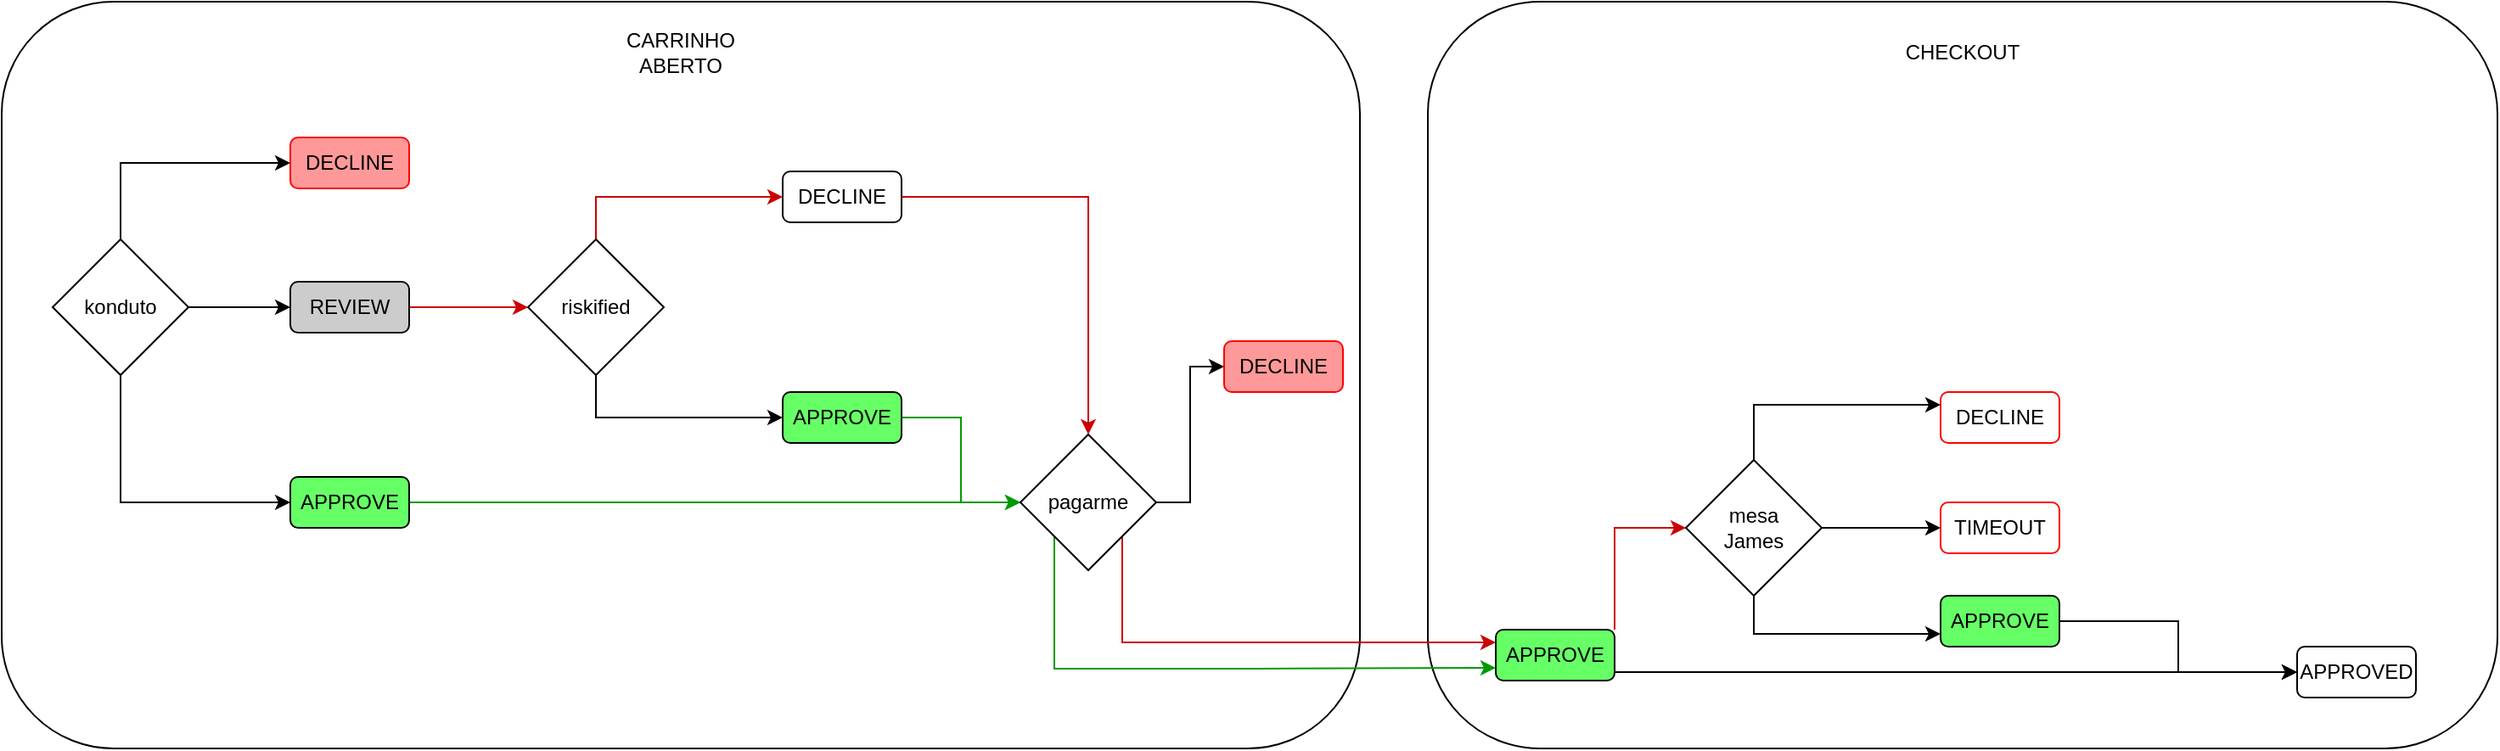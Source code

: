 <mxfile version="14.8.4" type="github"><diagram id="RHf7AQLEDN839SRWSSUK" name="Page-1"><mxGraphModel dx="1588" dy="781" grid="1" gridSize="10" guides="1" tooltips="1" connect="1" arrows="1" fold="1" page="1" pageScale="1" pageWidth="827" pageHeight="1169" math="0" shadow="0"><root><mxCell id="0"/><mxCell id="1" parent="0"/><mxCell id="Wca1VxFq5NQZot9cuAZL-32" value="" style="rounded=1;whiteSpace=wrap;html=1;strokeColor=#000000;fillColor=#FFFFFF;" vertex="1" parent="1"><mxGeometry x="920" width="630" height="440" as="geometry"/></mxCell><mxCell id="Wca1VxFq5NQZot9cuAZL-30" value="" style="rounded=1;whiteSpace=wrap;html=1;strokeColor=#000000;fillColor=#FFFFFF;" vertex="1" parent="1"><mxGeometry x="80" width="800" height="440" as="geometry"/></mxCell><mxCell id="VcSGtpzD0Bg-Czn7JKXi-5" style="edgeStyle=orthogonalEdgeStyle;rounded=0;orthogonalLoop=1;jettySize=auto;html=1;exitX=0.5;exitY=0;exitDx=0;exitDy=0;entryX=0;entryY=0.5;entryDx=0;entryDy=0;" parent="1" source="VcSGtpzD0Bg-Czn7JKXi-1" target="VcSGtpzD0Bg-Czn7JKXi-2" edge="1"><mxGeometry relative="1" as="geometry"/></mxCell><mxCell id="VcSGtpzD0Bg-Czn7JKXi-6" style="edgeStyle=orthogonalEdgeStyle;rounded=0;orthogonalLoop=1;jettySize=auto;html=1;exitX=1;exitY=0.5;exitDx=0;exitDy=0;" parent="1" source="VcSGtpzD0Bg-Czn7JKXi-1" target="VcSGtpzD0Bg-Czn7JKXi-4" edge="1"><mxGeometry relative="1" as="geometry"/></mxCell><mxCell id="VcSGtpzD0Bg-Czn7JKXi-7" style="edgeStyle=orthogonalEdgeStyle;rounded=0;orthogonalLoop=1;jettySize=auto;html=1;exitX=0.5;exitY=1;exitDx=0;exitDy=0;entryX=0;entryY=0.5;entryDx=0;entryDy=0;" parent="1" source="VcSGtpzD0Bg-Czn7JKXi-1" target="VcSGtpzD0Bg-Czn7JKXi-3" edge="1"><mxGeometry relative="1" as="geometry"/></mxCell><mxCell id="VcSGtpzD0Bg-Czn7JKXi-1" value="konduto" style="rhombus;whiteSpace=wrap;html=1;" parent="1" vertex="1"><mxGeometry x="110" y="140" width="80" height="80" as="geometry"/></mxCell><mxCell id="VcSGtpzD0Bg-Czn7JKXi-2" value="DECLINE" style="rounded=1;whiteSpace=wrap;html=1;strokeColor=#FF0000;fillColor=#FF9999;" parent="1" vertex="1"><mxGeometry x="250" y="80" width="70" height="30" as="geometry"/></mxCell><mxCell id="Wca1VxFq5NQZot9cuAZL-2" style="edgeStyle=orthogonalEdgeStyle;rounded=0;orthogonalLoop=1;jettySize=auto;html=1;exitX=1;exitY=0.5;exitDx=0;exitDy=0;strokeColor=#009900;" edge="1" parent="1" source="VcSGtpzD0Bg-Czn7JKXi-3"><mxGeometry relative="1" as="geometry"><mxPoint x="680" y="295" as="targetPoint"/></mxGeometry></mxCell><mxCell id="VcSGtpzD0Bg-Czn7JKXi-3" value="APPROVE" style="rounded=1;whiteSpace=wrap;html=1;fillColor=#66FF66;" parent="1" vertex="1"><mxGeometry x="250" y="280" width="70" height="30" as="geometry"/></mxCell><mxCell id="VcSGtpzD0Bg-Czn7JKXi-9" style="edgeStyle=orthogonalEdgeStyle;rounded=0;orthogonalLoop=1;jettySize=auto;html=1;exitX=1;exitY=0.5;exitDx=0;exitDy=0;entryX=0;entryY=0.5;entryDx=0;entryDy=0;strokeColor=#CC0000;" parent="1" source="VcSGtpzD0Bg-Czn7JKXi-4" target="VcSGtpzD0Bg-Czn7JKXi-8" edge="1"><mxGeometry relative="1" as="geometry"/></mxCell><mxCell id="VcSGtpzD0Bg-Czn7JKXi-4" value="REVIEW" style="rounded=1;whiteSpace=wrap;html=1;fillColor=#CCCCCC;" parent="1" vertex="1"><mxGeometry x="250" y="165" width="70" height="30" as="geometry"/></mxCell><mxCell id="VcSGtpzD0Bg-Czn7JKXi-12" style="edgeStyle=orthogonalEdgeStyle;rounded=0;orthogonalLoop=1;jettySize=auto;html=1;exitX=0.5;exitY=1;exitDx=0;exitDy=0;entryX=0;entryY=0.5;entryDx=0;entryDy=0;" parent="1" source="VcSGtpzD0Bg-Czn7JKXi-8" target="VcSGtpzD0Bg-Czn7JKXi-10" edge="1"><mxGeometry relative="1" as="geometry"/></mxCell><mxCell id="VcSGtpzD0Bg-Czn7JKXi-14" style="edgeStyle=orthogonalEdgeStyle;rounded=0;orthogonalLoop=1;jettySize=auto;html=1;exitX=0.5;exitY=0;exitDx=0;exitDy=0;entryX=0;entryY=0.5;entryDx=0;entryDy=0;strokeColor=#CC0000;" parent="1" source="VcSGtpzD0Bg-Czn7JKXi-8" target="VcSGtpzD0Bg-Czn7JKXi-11" edge="1"><mxGeometry relative="1" as="geometry"/></mxCell><mxCell id="VcSGtpzD0Bg-Czn7JKXi-8" value="riskified" style="rhombus;whiteSpace=wrap;html=1;" parent="1" vertex="1"><mxGeometry x="390" y="140" width="80" height="80" as="geometry"/></mxCell><mxCell id="VcSGtpzD0Bg-Czn7JKXi-16" style="edgeStyle=orthogonalEdgeStyle;rounded=0;orthogonalLoop=1;jettySize=auto;html=1;entryX=0;entryY=0.5;entryDx=0;entryDy=0;strokeColor=#009900;" parent="1" source="VcSGtpzD0Bg-Czn7JKXi-10" target="VcSGtpzD0Bg-Czn7JKXi-15" edge="1"><mxGeometry relative="1" as="geometry"/></mxCell><mxCell id="VcSGtpzD0Bg-Czn7JKXi-10" value="APPROVE" style="rounded=1;whiteSpace=wrap;html=1;fillColor=#66FF66;" parent="1" vertex="1"><mxGeometry x="540" y="230" width="70" height="30" as="geometry"/></mxCell><mxCell id="Wca1VxFq5NQZot9cuAZL-5" style="edgeStyle=orthogonalEdgeStyle;rounded=0;orthogonalLoop=1;jettySize=auto;html=1;exitX=1;exitY=0.5;exitDx=0;exitDy=0;entryX=0.5;entryY=0;entryDx=0;entryDy=0;strokeColor=#CC0000;fillColor=#999999;" edge="1" parent="1" source="VcSGtpzD0Bg-Czn7JKXi-11" target="VcSGtpzD0Bg-Czn7JKXi-15"><mxGeometry relative="1" as="geometry"/></mxCell><mxCell id="VcSGtpzD0Bg-Czn7JKXi-11" value="DECLINE" style="rounded=1;whiteSpace=wrap;html=1;strokeColor=#000000;fillColor=#FFFFFF;" parent="1" vertex="1"><mxGeometry x="540" y="100" width="70" height="30" as="geometry"/></mxCell><mxCell id="Wca1VxFq5NQZot9cuAZL-10" style="edgeStyle=orthogonalEdgeStyle;rounded=0;orthogonalLoop=1;jettySize=auto;html=1;exitX=0;exitY=1;exitDx=0;exitDy=0;strokeColor=#009900;entryX=0;entryY=0.75;entryDx=0;entryDy=0;" edge="1" parent="1" source="VcSGtpzD0Bg-Czn7JKXi-15" target="Wca1VxFq5NQZot9cuAZL-7"><mxGeometry relative="1" as="geometry"><mxPoint x="820" y="390" as="targetPoint"/><Array as="points"><mxPoint x="700" y="393"/><mxPoint x="820" y="393"/></Array></mxGeometry></mxCell><mxCell id="Wca1VxFq5NQZot9cuAZL-11" style="edgeStyle=orthogonalEdgeStyle;rounded=0;orthogonalLoop=1;jettySize=auto;html=1;exitX=1;exitY=1;exitDx=0;exitDy=0;entryX=0;entryY=0.25;entryDx=0;entryDy=0;strokeColor=#CC0000;" edge="1" parent="1" source="VcSGtpzD0Bg-Czn7JKXi-15" target="Wca1VxFq5NQZot9cuAZL-7"><mxGeometry relative="1" as="geometry"><Array as="points"><mxPoint x="740" y="378"/></Array></mxGeometry></mxCell><mxCell id="Wca1VxFq5NQZot9cuAZL-12" style="edgeStyle=orthogonalEdgeStyle;rounded=0;orthogonalLoop=1;jettySize=auto;html=1;entryX=0;entryY=0.5;entryDx=0;entryDy=0;strokeColor=#000000;" edge="1" parent="1" source="VcSGtpzD0Bg-Czn7JKXi-15" target="Wca1VxFq5NQZot9cuAZL-6"><mxGeometry relative="1" as="geometry"/></mxCell><mxCell id="VcSGtpzD0Bg-Czn7JKXi-15" value="pagarme" style="rhombus;whiteSpace=wrap;html=1;" parent="1" vertex="1"><mxGeometry x="680" y="255" width="80" height="80" as="geometry"/></mxCell><mxCell id="Wca1VxFq5NQZot9cuAZL-6" value="DECLINE" style="rounded=1;whiteSpace=wrap;html=1;strokeColor=#FF0000;fillColor=#FF9999;" vertex="1" parent="1"><mxGeometry x="800" y="200" width="70" height="30" as="geometry"/></mxCell><mxCell id="Wca1VxFq5NQZot9cuAZL-17" style="edgeStyle=orthogonalEdgeStyle;rounded=0;orthogonalLoop=1;jettySize=auto;html=1;exitX=1;exitY=0;exitDx=0;exitDy=0;entryX=0;entryY=0.5;entryDx=0;entryDy=0;strokeColor=#CC0000;fillColor=#999999;" edge="1" parent="1" source="Wca1VxFq5NQZot9cuAZL-7" target="Wca1VxFq5NQZot9cuAZL-14"><mxGeometry relative="1" as="geometry"/></mxCell><mxCell id="Wca1VxFq5NQZot9cuAZL-29" style="edgeStyle=orthogonalEdgeStyle;rounded=0;orthogonalLoop=1;jettySize=auto;html=1;entryX=0;entryY=0.5;entryDx=0;entryDy=0;strokeColor=#000000;fillColor=#999999;" edge="1" parent="1" source="Wca1VxFq5NQZot9cuAZL-7" target="Wca1VxFq5NQZot9cuAZL-28"><mxGeometry relative="1" as="geometry"><Array as="points"><mxPoint x="1050" y="395"/><mxPoint x="1050" y="395"/></Array></mxGeometry></mxCell><mxCell id="Wca1VxFq5NQZot9cuAZL-7" value="APPROVE" style="rounded=1;whiteSpace=wrap;html=1;strokeColor=#000000;fillColor=#66FF66;" vertex="1" parent="1"><mxGeometry x="960" y="370" width="70" height="30" as="geometry"/></mxCell><mxCell id="Wca1VxFq5NQZot9cuAZL-21" style="edgeStyle=orthogonalEdgeStyle;rounded=0;orthogonalLoop=1;jettySize=auto;html=1;exitX=0.5;exitY=0;exitDx=0;exitDy=0;entryX=0;entryY=0.25;entryDx=0;entryDy=0;strokeColor=#000000;fillColor=#999999;" edge="1" parent="1" source="Wca1VxFq5NQZot9cuAZL-14" target="Wca1VxFq5NQZot9cuAZL-18"><mxGeometry relative="1" as="geometry"/></mxCell><mxCell id="Wca1VxFq5NQZot9cuAZL-22" style="edgeStyle=orthogonalEdgeStyle;rounded=0;orthogonalLoop=1;jettySize=auto;html=1;exitX=1;exitY=0.5;exitDx=0;exitDy=0;entryX=0;entryY=0.5;entryDx=0;entryDy=0;strokeColor=#000000;fillColor=#999999;" edge="1" parent="1" source="Wca1VxFq5NQZot9cuAZL-14" target="Wca1VxFq5NQZot9cuAZL-19"><mxGeometry relative="1" as="geometry"/></mxCell><mxCell id="Wca1VxFq5NQZot9cuAZL-23" style="edgeStyle=orthogonalEdgeStyle;rounded=0;orthogonalLoop=1;jettySize=auto;html=1;entryX=0;entryY=0.75;entryDx=0;entryDy=0;strokeColor=#000000;fillColor=#999999;" edge="1" parent="1" source="Wca1VxFq5NQZot9cuAZL-14" target="Wca1VxFq5NQZot9cuAZL-20"><mxGeometry relative="1" as="geometry"><Array as="points"><mxPoint x="1112" y="373"/></Array></mxGeometry></mxCell><mxCell id="Wca1VxFq5NQZot9cuAZL-14" value="mesa&lt;br&gt;James" style="rhombus;whiteSpace=wrap;html=1;" vertex="1" parent="1"><mxGeometry x="1072" y="270" width="80" height="80" as="geometry"/></mxCell><mxCell id="Wca1VxFq5NQZot9cuAZL-18" value="DECLINE" style="rounded=1;whiteSpace=wrap;html=1;strokeColor=#FF0000;fillColor=#FFFFFF;" vertex="1" parent="1"><mxGeometry x="1222" y="230" width="70" height="30" as="geometry"/></mxCell><mxCell id="Wca1VxFq5NQZot9cuAZL-19" value="TIMEOUT" style="rounded=1;whiteSpace=wrap;html=1;strokeColor=#FF0000;fillColor=#FFFFFF;" vertex="1" parent="1"><mxGeometry x="1222" y="295" width="70" height="30" as="geometry"/></mxCell><mxCell id="Wca1VxFq5NQZot9cuAZL-27" style="edgeStyle=orthogonalEdgeStyle;rounded=0;orthogonalLoop=1;jettySize=auto;html=1;strokeColor=#000000;fillColor=#999999;entryX=0;entryY=0.5;entryDx=0;entryDy=0;" edge="1" parent="1" source="Wca1VxFq5NQZot9cuAZL-20" target="Wca1VxFq5NQZot9cuAZL-28"><mxGeometry relative="1" as="geometry"><mxPoint x="1412" y="365" as="targetPoint"/></mxGeometry></mxCell><mxCell id="Wca1VxFq5NQZot9cuAZL-20" value="APPROVE" style="rounded=1;whiteSpace=wrap;html=1;strokeColor=#000000;fillColor=#66FF66;" vertex="1" parent="1"><mxGeometry x="1222" y="350" width="70" height="30" as="geometry"/></mxCell><mxCell id="Wca1VxFq5NQZot9cuAZL-28" value="APPROVED" style="rounded=1;whiteSpace=wrap;html=1;strokeColor=#000000;fillColor=#FFFFFF;" vertex="1" parent="1"><mxGeometry x="1432" y="380" width="70" height="30" as="geometry"/></mxCell><mxCell id="Wca1VxFq5NQZot9cuAZL-31" value="CARRINHO ABERTO" style="text;html=1;strokeColor=none;fillColor=none;align=center;verticalAlign=middle;whiteSpace=wrap;rounded=0;" vertex="1" parent="1"><mxGeometry x="460" y="20" width="40" height="20" as="geometry"/></mxCell><mxCell id="Wca1VxFq5NQZot9cuAZL-33" value="CHECKOUT" style="text;html=1;strokeColor=none;fillColor=none;align=center;verticalAlign=middle;whiteSpace=wrap;rounded=0;" vertex="1" parent="1"><mxGeometry x="1215" y="20" width="40" height="20" as="geometry"/></mxCell></root></mxGraphModel></diagram></mxfile>